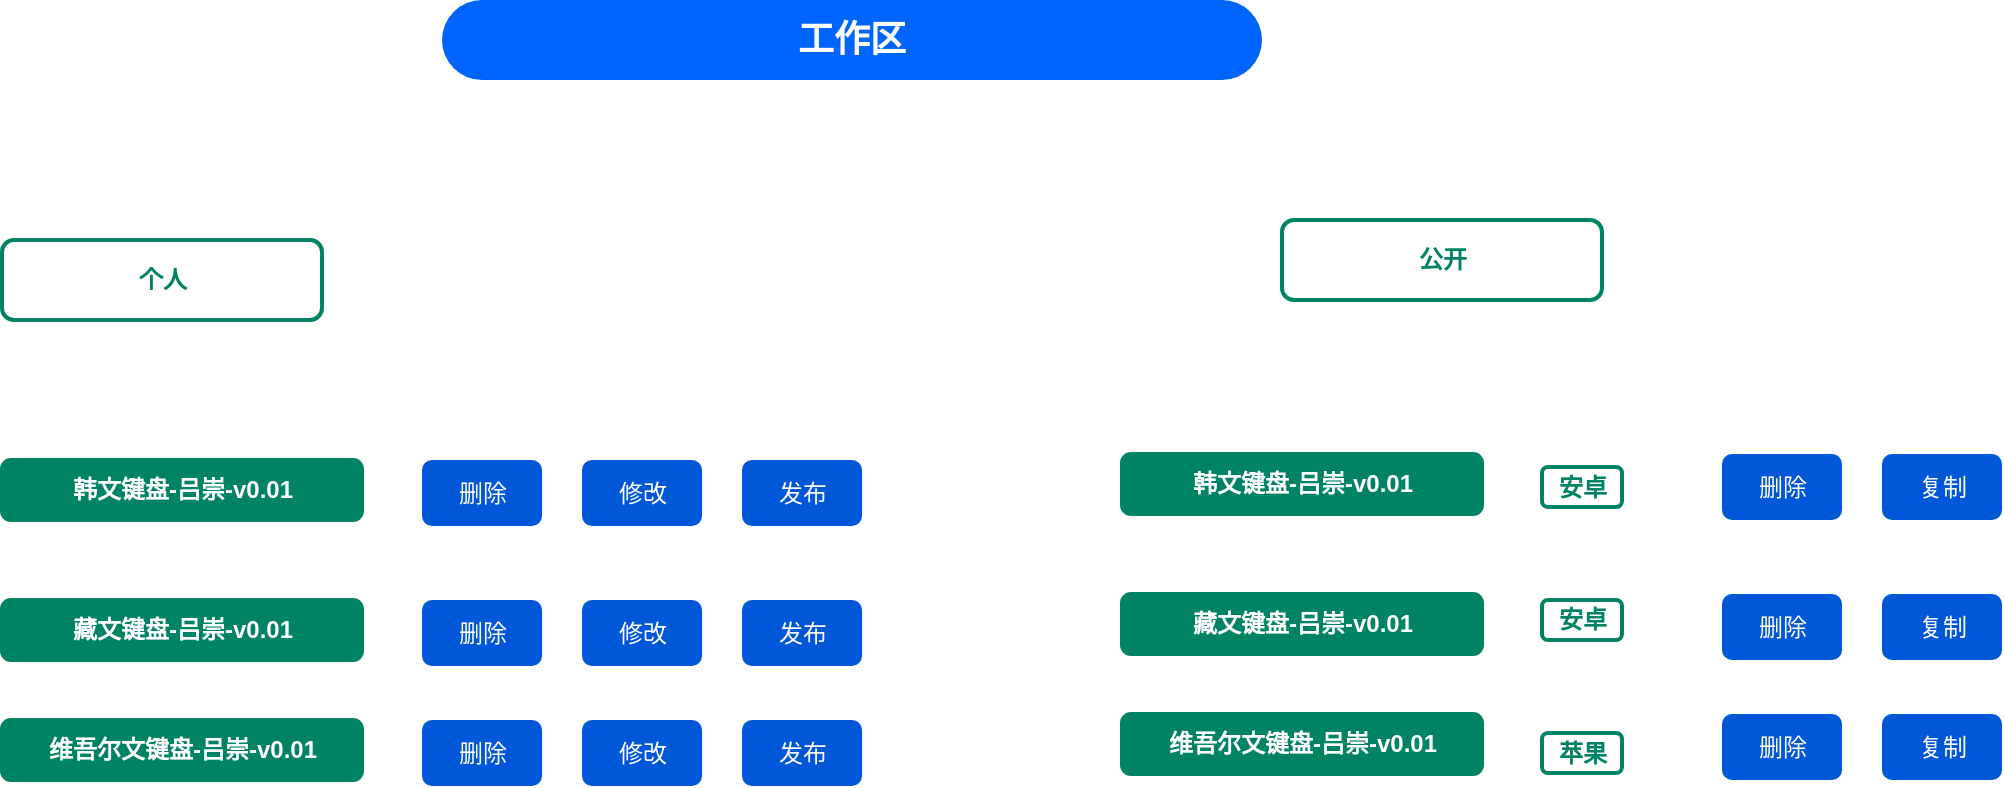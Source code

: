 <mxfile version="12.3.5" type="github" pages="1">
  <diagram id="a9pKxFSBlb7pD1C8hja9" name="第 1 页">
    <mxGraphModel dx="1038" dy="572" grid="1" gridSize="10" guides="1" tooltips="1" connect="1" arrows="1" fold="1" page="1" pageScale="1" pageWidth="2339" pageHeight="3300" math="0" shadow="0">
      <root>
        <mxCell id="0"/>
        <mxCell id="1" parent="0"/>
        <mxCell id="Z6xtozhDD63QPaq7W4yF-1" value="工作区" style="rounded=1;fillColor=#0065FF;strokeColor=none;html=1;fontColor=#ffffff;align=center;verticalAlign=middle;whiteSpace=wrap;fontSize=18;fontStyle=1;arcSize=50" vertex="1" parent="1">
          <mxGeometry x="260" y="40" width="410" height="40" as="geometry"/>
        </mxCell>
        <mxCell id="Z6xtozhDD63QPaq7W4yF-2" value="个人" style="dashed=0;html=1;rounded=1;strokeColor=#008364;fontSize=12;align=center;fontStyle=1;strokeWidth=2;fontColor=#008364" vertex="1" parent="1">
          <mxGeometry x="40" y="160" width="160" height="40" as="geometry"/>
        </mxCell>
        <mxCell id="Z6xtozhDD63QPaq7W4yF-4" value="公开" style="dashed=0;html=1;rounded=1;strokeColor=#008364;fontSize=12;align=center;fontStyle=1;strokeWidth=2;fontColor=#008364" vertex="1" parent="1">
          <mxGeometry x="680" y="150" width="160" height="40" as="geometry"/>
        </mxCell>
        <mxCell id="Z6xtozhDD63QPaq7W4yF-5" value="韩文键盘-吕崇-v0.01" style="dashed=0;html=1;rounded=1;fillColor=#008364;strokeColor=#008364;fontSize=12;align=center;fontStyle=1;strokeWidth=2;fontColor=#ffffff" vertex="1" parent="1">
          <mxGeometry x="40" y="270" width="180" height="30" as="geometry"/>
        </mxCell>
        <mxCell id="Z6xtozhDD63QPaq7W4yF-7" value="删除" style="rounded=1;fillColor=#0057D8;align=center;strokeColor=none;html=1;fontColor=#ffffff;fontSize=12" vertex="1" parent="1">
          <mxGeometry x="250" y="270" width="60" height="33" as="geometry"/>
        </mxCell>
        <mxCell id="Z6xtozhDD63QPaq7W4yF-9" value="修改" style="rounded=1;fillColor=#0057D8;align=center;strokeColor=none;html=1;fontColor=#ffffff;fontSize=12" vertex="1" parent="1">
          <mxGeometry x="330" y="270" width="60" height="33" as="geometry"/>
        </mxCell>
        <mxCell id="Z6xtozhDD63QPaq7W4yF-10" value="发布" style="rounded=1;fillColor=#0057D8;align=center;strokeColor=none;html=1;fontColor=#ffffff;fontSize=12" vertex="1" parent="1">
          <mxGeometry x="410" y="270" width="60" height="33" as="geometry"/>
        </mxCell>
        <mxCell id="Z6xtozhDD63QPaq7W4yF-11" value="藏文键盘-吕崇-v0.01" style="dashed=0;html=1;rounded=1;fillColor=#008364;strokeColor=#008364;fontSize=12;align=center;fontStyle=1;strokeWidth=2;fontColor=#ffffff" vertex="1" parent="1">
          <mxGeometry x="40" y="340" width="180" height="30" as="geometry"/>
        </mxCell>
        <mxCell id="Z6xtozhDD63QPaq7W4yF-12" value="删除" style="rounded=1;fillColor=#0057D8;align=center;strokeColor=none;html=1;fontColor=#ffffff;fontSize=12" vertex="1" parent="1">
          <mxGeometry x="250" y="340" width="60" height="33" as="geometry"/>
        </mxCell>
        <mxCell id="Z6xtozhDD63QPaq7W4yF-13" value="修改" style="rounded=1;fillColor=#0057D8;align=center;strokeColor=none;html=1;fontColor=#ffffff;fontSize=12" vertex="1" parent="1">
          <mxGeometry x="330" y="340" width="60" height="33" as="geometry"/>
        </mxCell>
        <mxCell id="Z6xtozhDD63QPaq7W4yF-14" value="发布" style="rounded=1;fillColor=#0057D8;align=center;strokeColor=none;html=1;fontColor=#ffffff;fontSize=12" vertex="1" parent="1">
          <mxGeometry x="410" y="340" width="60" height="33" as="geometry"/>
        </mxCell>
        <mxCell id="Z6xtozhDD63QPaq7W4yF-15" value="维吾尔文键盘-吕崇-v0.01" style="dashed=0;html=1;rounded=1;fillColor=#008364;strokeColor=#008364;fontSize=12;align=center;fontStyle=1;strokeWidth=2;fontColor=#ffffff" vertex="1" parent="1">
          <mxGeometry x="40" y="400" width="180" height="30" as="geometry"/>
        </mxCell>
        <mxCell id="Z6xtozhDD63QPaq7W4yF-16" value="删除" style="rounded=1;fillColor=#0057D8;align=center;strokeColor=none;html=1;fontColor=#ffffff;fontSize=12" vertex="1" parent="1">
          <mxGeometry x="250" y="400" width="60" height="33" as="geometry"/>
        </mxCell>
        <mxCell id="Z6xtozhDD63QPaq7W4yF-17" value="修改" style="rounded=1;fillColor=#0057D8;align=center;strokeColor=none;html=1;fontColor=#ffffff;fontSize=12" vertex="1" parent="1">
          <mxGeometry x="330" y="400" width="60" height="33" as="geometry"/>
        </mxCell>
        <mxCell id="Z6xtozhDD63QPaq7W4yF-18" value="发布" style="rounded=1;fillColor=#0057D8;align=center;strokeColor=none;html=1;fontColor=#ffffff;fontSize=12" vertex="1" parent="1">
          <mxGeometry x="410" y="400" width="60" height="33" as="geometry"/>
        </mxCell>
        <mxCell id="Z6xtozhDD63QPaq7W4yF-31" value="韩文键盘-吕崇-v0.01" style="dashed=0;html=1;rounded=1;fillColor=#008364;strokeColor=#008364;fontSize=12;align=center;fontStyle=1;strokeWidth=2;fontColor=#ffffff" vertex="1" parent="1">
          <mxGeometry x="600" y="267" width="180" height="30" as="geometry"/>
        </mxCell>
        <mxCell id="Z6xtozhDD63QPaq7W4yF-32" value="删除" style="rounded=1;fillColor=#0057D8;align=center;strokeColor=none;html=1;fontColor=#ffffff;fontSize=12" vertex="1" parent="1">
          <mxGeometry x="900" y="267" width="60" height="33" as="geometry"/>
        </mxCell>
        <mxCell id="Z6xtozhDD63QPaq7W4yF-33" value="复制" style="rounded=1;fillColor=#0057D8;align=center;strokeColor=none;html=1;fontColor=#ffffff;fontSize=12" vertex="1" parent="1">
          <mxGeometry x="980" y="267" width="60" height="33" as="geometry"/>
        </mxCell>
        <mxCell id="Z6xtozhDD63QPaq7W4yF-35" value="藏文键盘-吕崇-v0.01" style="dashed=0;html=1;rounded=1;fillColor=#008364;strokeColor=#008364;fontSize=12;align=center;fontStyle=1;strokeWidth=2;fontColor=#ffffff" vertex="1" parent="1">
          <mxGeometry x="600" y="337" width="180" height="30" as="geometry"/>
        </mxCell>
        <mxCell id="Z6xtozhDD63QPaq7W4yF-36" value="删除" style="rounded=1;fillColor=#0057D8;align=center;strokeColor=none;html=1;fontColor=#ffffff;fontSize=12" vertex="1" parent="1">
          <mxGeometry x="900" y="337" width="60" height="33" as="geometry"/>
        </mxCell>
        <mxCell id="Z6xtozhDD63QPaq7W4yF-37" value="复制" style="rounded=1;fillColor=#0057D8;align=center;strokeColor=none;html=1;fontColor=#ffffff;fontSize=12" vertex="1" parent="1">
          <mxGeometry x="980" y="337" width="60" height="33" as="geometry"/>
        </mxCell>
        <mxCell id="Z6xtozhDD63QPaq7W4yF-39" value="维吾尔文键盘-吕崇-v0.01" style="dashed=0;html=1;rounded=1;fillColor=#008364;strokeColor=#008364;fontSize=12;align=center;fontStyle=1;strokeWidth=2;fontColor=#ffffff" vertex="1" parent="1">
          <mxGeometry x="600" y="397" width="180" height="30" as="geometry"/>
        </mxCell>
        <mxCell id="Z6xtozhDD63QPaq7W4yF-40" value="删除" style="rounded=1;fillColor=#0057D8;align=center;strokeColor=none;html=1;fontColor=#ffffff;fontSize=12" vertex="1" parent="1">
          <mxGeometry x="900" y="397" width="60" height="33" as="geometry"/>
        </mxCell>
        <mxCell id="Z6xtozhDD63QPaq7W4yF-41" value="复制" style="rounded=1;fillColor=#0057D8;align=center;strokeColor=none;html=1;fontColor=#ffffff;fontSize=12" vertex="1" parent="1">
          <mxGeometry x="980" y="397" width="60" height="33" as="geometry"/>
        </mxCell>
        <mxCell id="Z6xtozhDD63QPaq7W4yF-43" value="安卓" style="dashed=0;html=1;rounded=1;strokeColor=#008364;fontSize=12;align=center;fontStyle=1;strokeWidth=2;fontColor=#008364" vertex="1" parent="1">
          <mxGeometry x="810" y="273.5" width="40" height="20" as="geometry"/>
        </mxCell>
        <mxCell id="Z6xtozhDD63QPaq7W4yF-44" value="安卓" style="dashed=0;html=1;rounded=1;strokeColor=#008364;fontSize=12;align=center;fontStyle=1;strokeWidth=2;fontColor=#008364" vertex="1" parent="1">
          <mxGeometry x="810" y="340" width="40" height="20" as="geometry"/>
        </mxCell>
        <mxCell id="Z6xtozhDD63QPaq7W4yF-45" value="苹果" style="dashed=0;html=1;rounded=1;strokeColor=#008364;fontSize=12;align=center;fontStyle=1;strokeWidth=2;fontColor=#008364" vertex="1" parent="1">
          <mxGeometry x="810" y="406.5" width="40" height="20" as="geometry"/>
        </mxCell>
      </root>
    </mxGraphModel>
  </diagram>
</mxfile>

